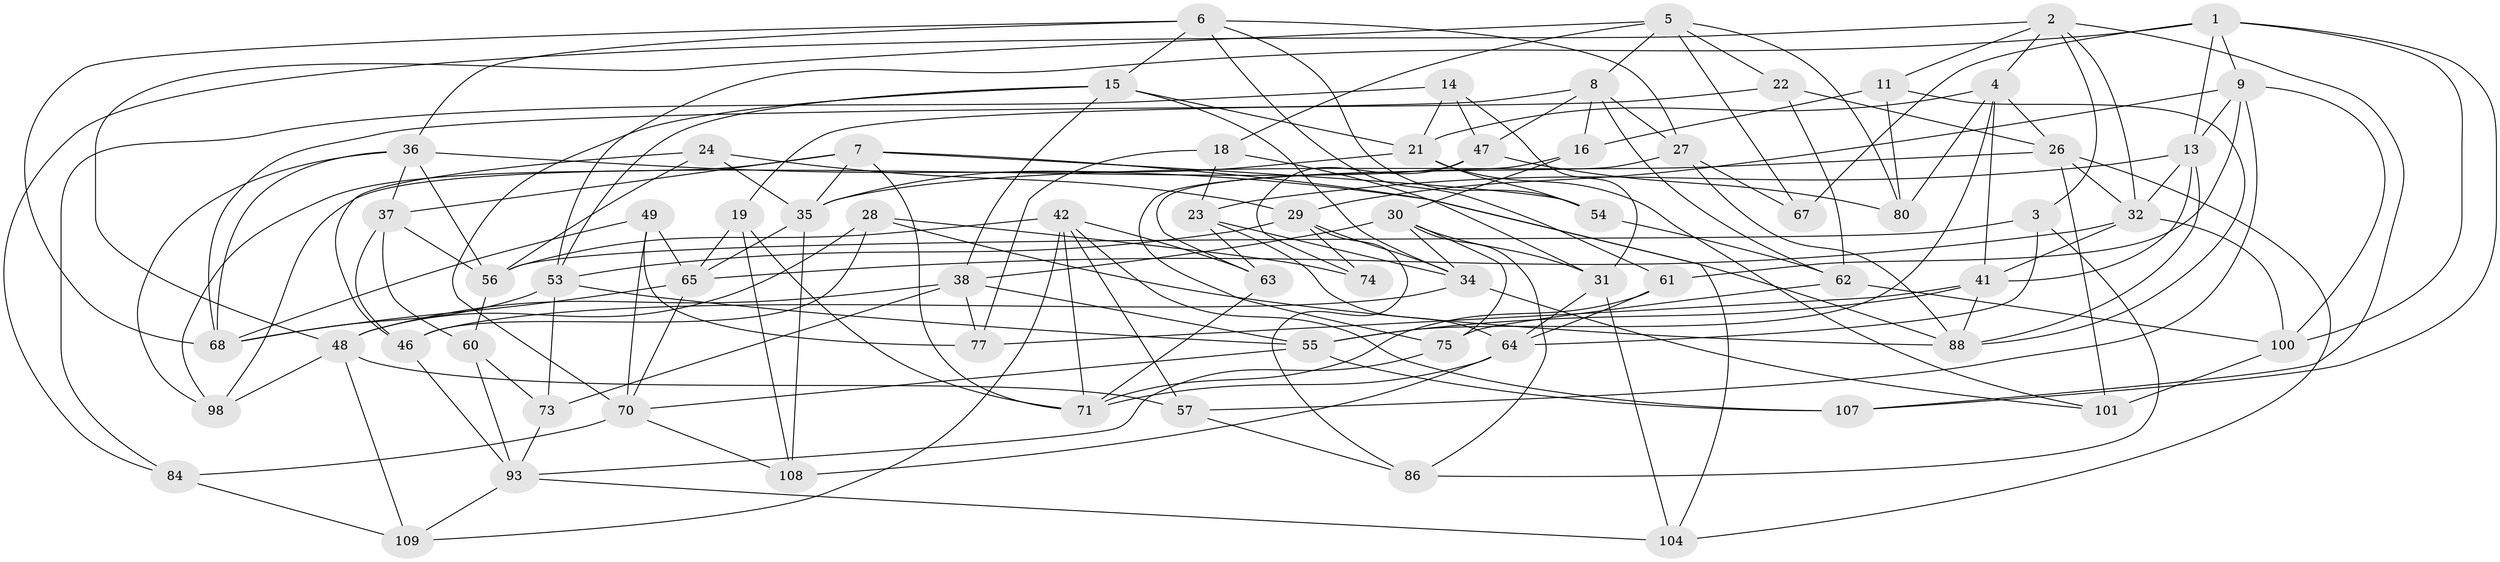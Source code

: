 // original degree distribution, {4: 1.0}
// Generated by graph-tools (version 1.1) at 2025/42/03/06/25 10:42:17]
// undirected, 69 vertices, 173 edges
graph export_dot {
graph [start="1"]
  node [color=gray90,style=filled];
  1 [super="+17"];
  2 [super="+52"];
  3;
  4 [super="+20"];
  5 [super="+12"];
  6 [super="+33"];
  7 [super="+43"];
  8 [super="+10"];
  9 [super="+87"];
  11;
  13 [super="+44"];
  14;
  15 [super="+95"];
  16;
  18 [super="+90"];
  19;
  21 [super="+83"];
  22;
  23 [super="+25"];
  24;
  26 [super="+82"];
  27 [super="+58"];
  28;
  29 [super="+103"];
  30 [super="+39"];
  31 [super="+66"];
  32 [super="+51"];
  34 [super="+85"];
  35 [super="+102"];
  36 [super="+40"];
  37 [super="+45"];
  38 [super="+78"];
  41 [super="+76"];
  42 [super="+50"];
  46 [super="+89"];
  47 [super="+59"];
  48 [super="+79"];
  49;
  53 [super="+110"];
  54;
  55 [super="+99"];
  56 [super="+91"];
  57;
  60;
  61;
  62 [super="+105"];
  63;
  64 [super="+92"];
  65 [super="+69"];
  67;
  68 [super="+72"];
  70 [super="+81"];
  71 [super="+97"];
  73;
  74;
  75;
  77;
  80;
  84;
  86;
  88 [super="+96"];
  93 [super="+94"];
  98;
  100 [super="+106"];
  101;
  104;
  107;
  108;
  109;
  1 -- 13;
  1 -- 67;
  1 -- 107;
  1 -- 53;
  1 -- 9;
  1 -- 100;
  2 -- 11;
  2 -- 4;
  2 -- 3;
  2 -- 32;
  2 -- 107;
  2 -- 84;
  3 -- 86;
  3 -- 56;
  3 -- 64;
  4 -- 55;
  4 -- 80;
  4 -- 41;
  4 -- 21;
  4 -- 26;
  5 -- 48;
  5 -- 8;
  5 -- 80;
  5 -- 67;
  5 -- 22;
  5 -- 18;
  6 -- 27;
  6 -- 68;
  6 -- 36;
  6 -- 54;
  6 -- 61;
  6 -- 15;
  7 -- 98;
  7 -- 54;
  7 -- 104;
  7 -- 35;
  7 -- 37;
  7 -- 71;
  8 -- 47;
  8 -- 62;
  8 -- 27;
  8 -- 16;
  8 -- 19;
  9 -- 61;
  9 -- 57;
  9 -- 13;
  9 -- 29;
  9 -- 100;
  11 -- 16;
  11 -- 80;
  11 -- 88;
  13 -- 41;
  13 -- 23;
  13 -- 88;
  13 -- 32;
  14 -- 84;
  14 -- 31;
  14 -- 21;
  14 -- 47;
  15 -- 70;
  15 -- 53;
  15 -- 38;
  15 -- 21;
  15 -- 34;
  16 -- 75;
  16 -- 30;
  18 -- 23 [weight=2];
  18 -- 31 [weight=2];
  18 -- 77;
  19 -- 65;
  19 -- 108;
  19 -- 71;
  21 -- 101;
  21 -- 54;
  21 -- 35;
  22 -- 68;
  22 -- 26;
  22 -- 62;
  23 -- 63;
  23 -- 64;
  23 -- 34;
  24 -- 56;
  24 -- 46;
  24 -- 35;
  24 -- 29;
  26 -- 101;
  26 -- 104;
  26 -- 32;
  26 -- 35;
  27 -- 88;
  27 -- 67 [weight=2];
  27 -- 63;
  28 -- 74;
  28 -- 48;
  28 -- 46;
  28 -- 88;
  29 -- 86;
  29 -- 74;
  29 -- 53;
  29 -- 34;
  30 -- 31;
  30 -- 86;
  30 -- 75;
  30 -- 38;
  30 -- 34;
  31 -- 64;
  31 -- 104;
  32 -- 41;
  32 -- 100;
  32 -- 65;
  34 -- 46;
  34 -- 101;
  35 -- 108;
  35 -- 65;
  36 -- 56;
  36 -- 37;
  36 -- 88;
  36 -- 98;
  36 -- 68;
  37 -- 60;
  37 -- 46 [weight=2];
  37 -- 56;
  38 -- 73;
  38 -- 55;
  38 -- 48;
  38 -- 77;
  41 -- 55;
  41 -- 88;
  41 -- 77;
  42 -- 107;
  42 -- 109;
  42 -- 56;
  42 -- 57;
  42 -- 63;
  42 -- 71;
  46 -- 93;
  47 -- 74 [weight=2];
  47 -- 98;
  47 -- 80;
  48 -- 57;
  48 -- 109;
  48 -- 98;
  49 -- 77;
  49 -- 65;
  49 -- 70;
  49 -- 68;
  53 -- 73;
  53 -- 68;
  53 -- 55;
  54 -- 62;
  55 -- 107;
  55 -- 70;
  56 -- 60;
  57 -- 86;
  60 -- 73;
  60 -- 93;
  61 -- 64;
  61 -- 71;
  62 -- 100 [weight=2];
  62 -- 75;
  63 -- 71;
  64 -- 108;
  64 -- 71;
  65 -- 70;
  65 -- 68;
  70 -- 108;
  70 -- 84;
  73 -- 93;
  75 -- 93;
  84 -- 109;
  93 -- 109;
  93 -- 104;
  100 -- 101;
}
